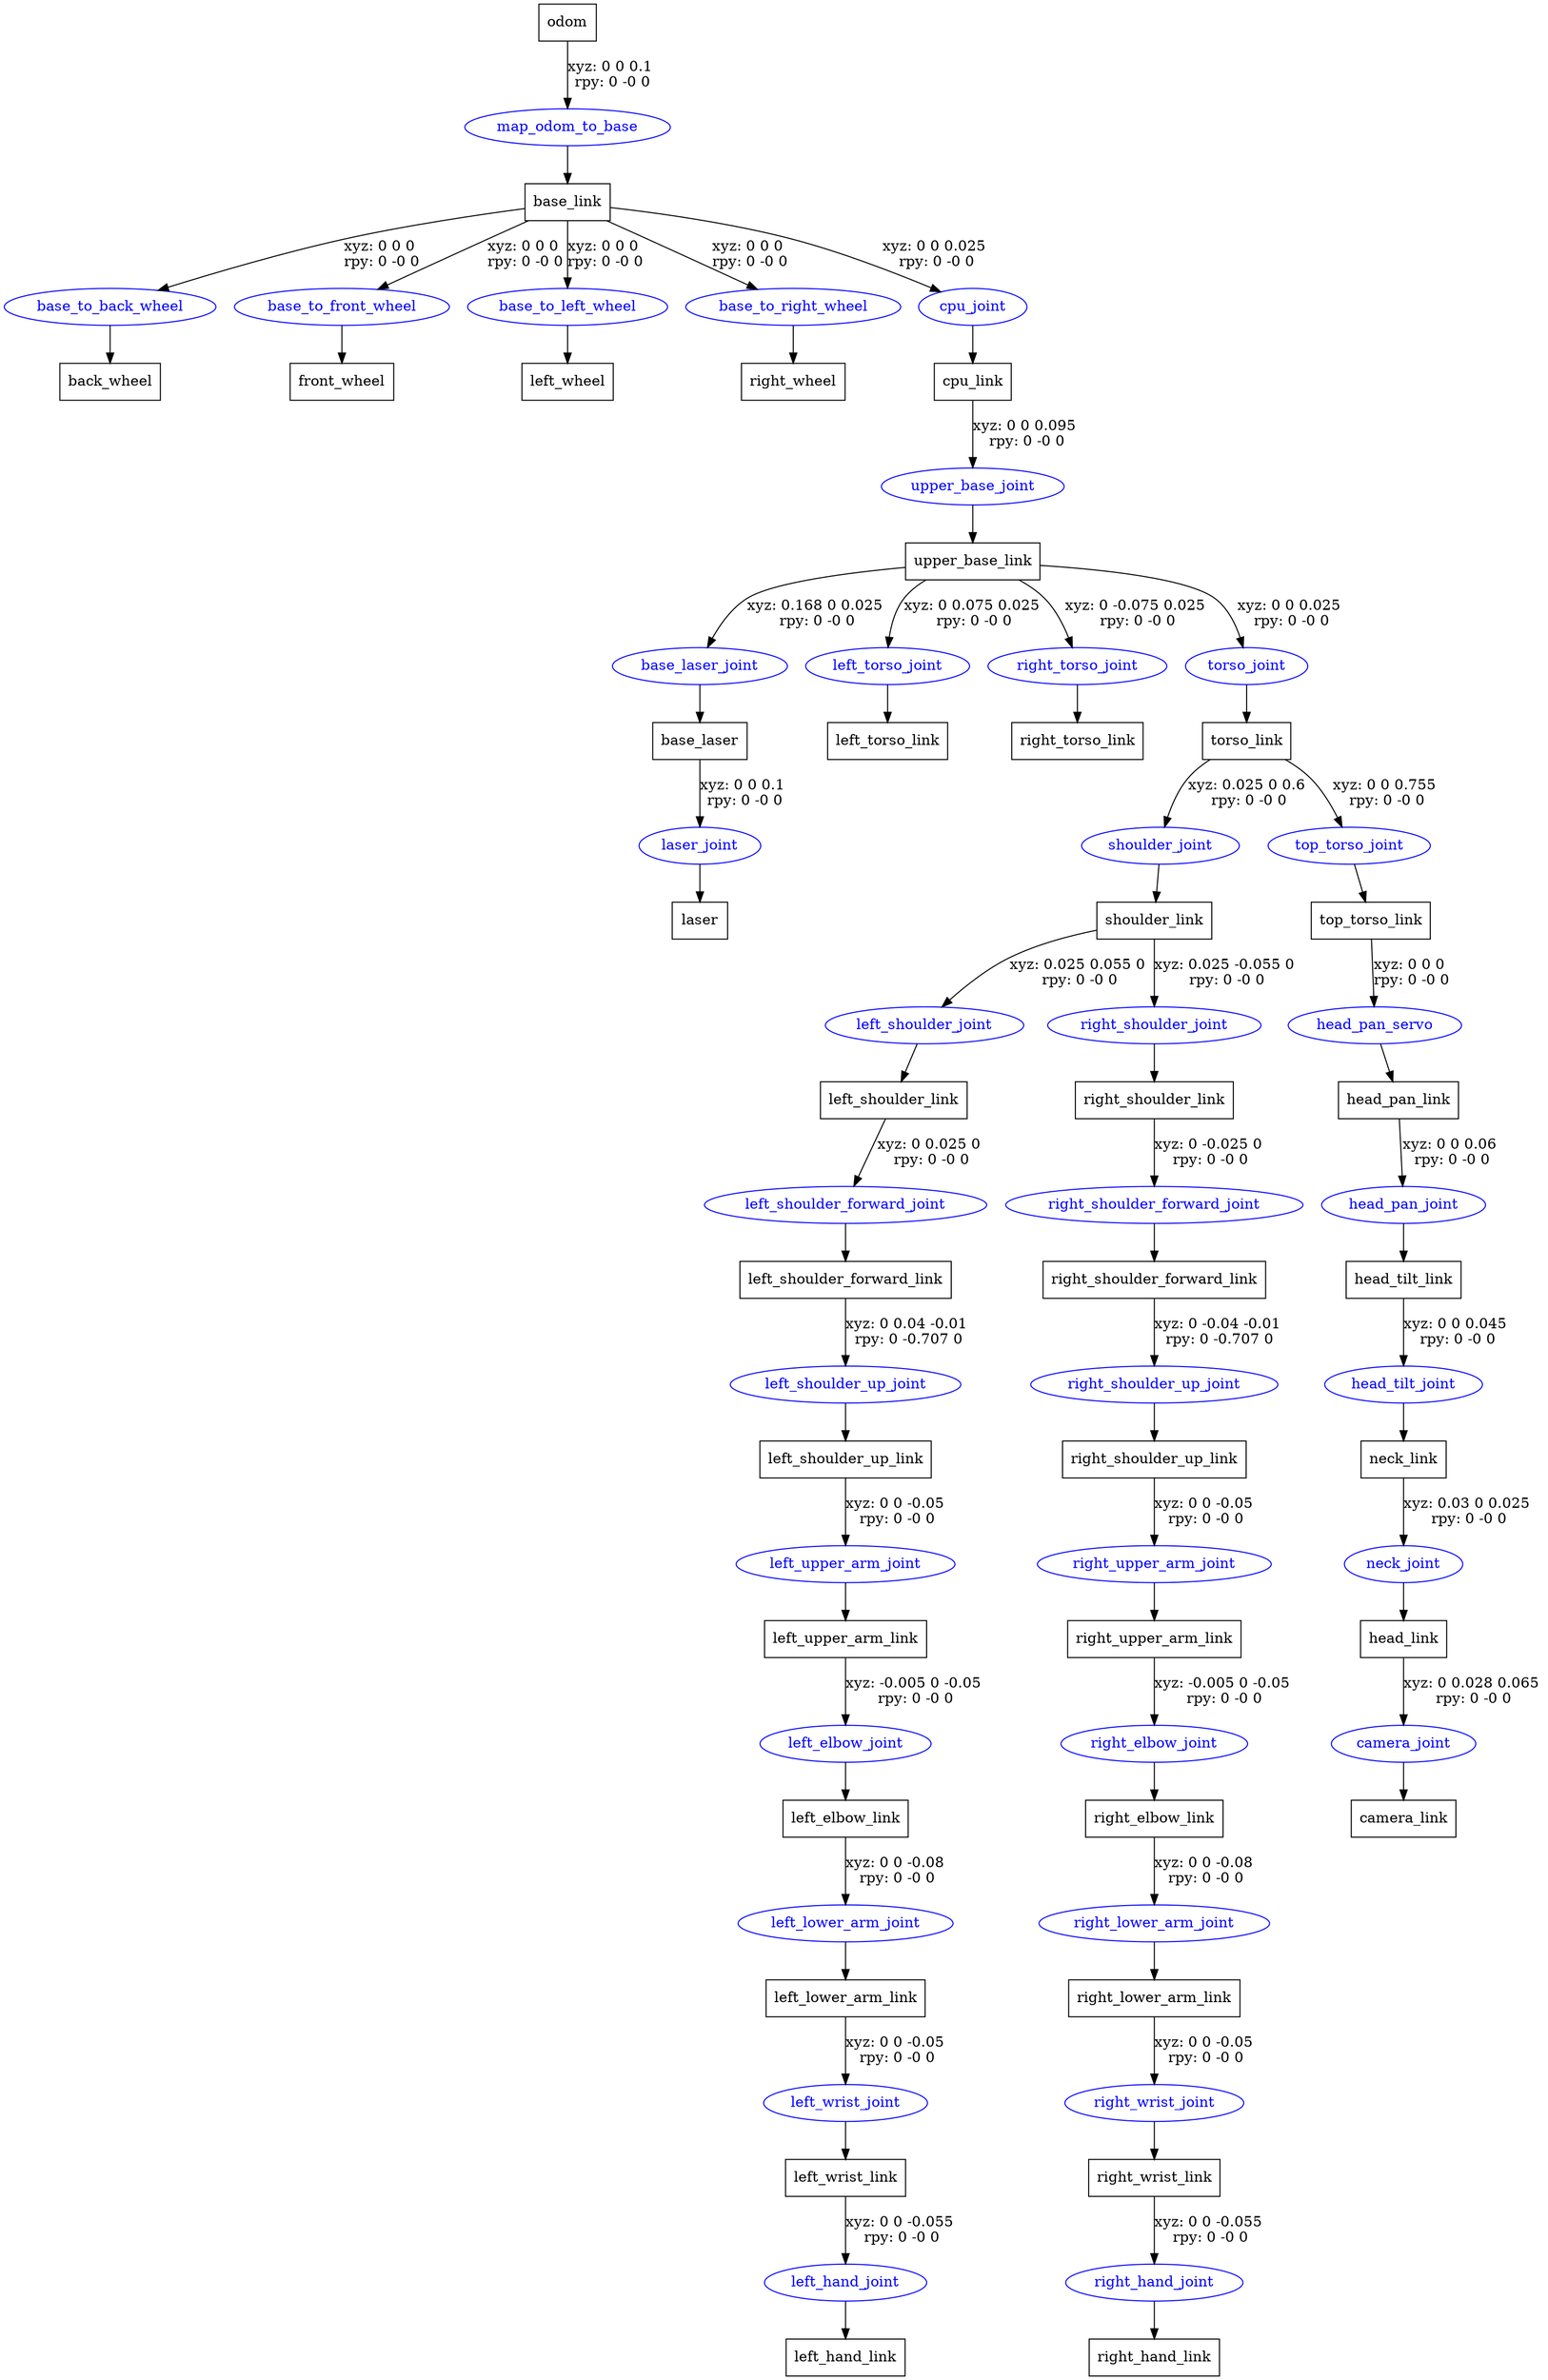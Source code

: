 digraph G {
node [shape=box];
"odom" [label="odom"];
"base_link" [label="base_link"];
"back_wheel" [label="back_wheel"];
"front_wheel" [label="front_wheel"];
"left_wheel" [label="left_wheel"];
"right_wheel" [label="right_wheel"];
"cpu_link" [label="cpu_link"];
"upper_base_link" [label="upper_base_link"];
"base_laser" [label="base_laser"];
"laser" [label="laser"];
"left_torso_link" [label="left_torso_link"];
"right_torso_link" [label="right_torso_link"];
"torso_link" [label="torso_link"];
"shoulder_link" [label="shoulder_link"];
"left_shoulder_link" [label="left_shoulder_link"];
"left_shoulder_forward_link" [label="left_shoulder_forward_link"];
"left_shoulder_up_link" [label="left_shoulder_up_link"];
"left_upper_arm_link" [label="left_upper_arm_link"];
"left_elbow_link" [label="left_elbow_link"];
"left_lower_arm_link" [label="left_lower_arm_link"];
"left_wrist_link" [label="left_wrist_link"];
"left_hand_link" [label="left_hand_link"];
"right_shoulder_link" [label="right_shoulder_link"];
"right_shoulder_forward_link" [label="right_shoulder_forward_link"];
"right_shoulder_up_link" [label="right_shoulder_up_link"];
"right_upper_arm_link" [label="right_upper_arm_link"];
"right_elbow_link" [label="right_elbow_link"];
"right_lower_arm_link" [label="right_lower_arm_link"];
"right_wrist_link" [label="right_wrist_link"];
"right_hand_link" [label="right_hand_link"];
"top_torso_link" [label="top_torso_link"];
"head_pan_link" [label="head_pan_link"];
"head_tilt_link" [label="head_tilt_link"];
"neck_link" [label="neck_link"];
"head_link" [label="head_link"];
"camera_link" [label="camera_link"];
node [shape=ellipse, color=blue, fontcolor=blue];
"odom" -> "map_odom_to_base" [label="xyz: 0 0 0.1 \nrpy: 0 -0 0"]
"map_odom_to_base" -> "base_link"
"base_link" -> "base_to_back_wheel" [label="xyz: 0 0 0 \nrpy: 0 -0 0"]
"base_to_back_wheel" -> "back_wheel"
"base_link" -> "base_to_front_wheel" [label="xyz: 0 0 0 \nrpy: 0 -0 0"]
"base_to_front_wheel" -> "front_wheel"
"base_link" -> "base_to_left_wheel" [label="xyz: 0 0 0 \nrpy: 0 -0 0"]
"base_to_left_wheel" -> "left_wheel"
"base_link" -> "base_to_right_wheel" [label="xyz: 0 0 0 \nrpy: 0 -0 0"]
"base_to_right_wheel" -> "right_wheel"
"base_link" -> "cpu_joint" [label="xyz: 0 0 0.025 \nrpy: 0 -0 0"]
"cpu_joint" -> "cpu_link"
"cpu_link" -> "upper_base_joint" [label="xyz: 0 0 0.095 \nrpy: 0 -0 0"]
"upper_base_joint" -> "upper_base_link"
"upper_base_link" -> "base_laser_joint" [label="xyz: 0.168 0 0.025 \nrpy: 0 -0 0"]
"base_laser_joint" -> "base_laser"
"base_laser" -> "laser_joint" [label="xyz: 0 0 0.1 \nrpy: 0 -0 0"]
"laser_joint" -> "laser"
"upper_base_link" -> "left_torso_joint" [label="xyz: 0 0.075 0.025 \nrpy: 0 -0 0"]
"left_torso_joint" -> "left_torso_link"
"upper_base_link" -> "right_torso_joint" [label="xyz: 0 -0.075 0.025 \nrpy: 0 -0 0"]
"right_torso_joint" -> "right_torso_link"
"upper_base_link" -> "torso_joint" [label="xyz: 0 0 0.025 \nrpy: 0 -0 0"]
"torso_joint" -> "torso_link"
"torso_link" -> "shoulder_joint" [label="xyz: 0.025 0 0.6 \nrpy: 0 -0 0"]
"shoulder_joint" -> "shoulder_link"
"shoulder_link" -> "left_shoulder_joint" [label="xyz: 0.025 0.055 0 \nrpy: 0 -0 0"]
"left_shoulder_joint" -> "left_shoulder_link"
"left_shoulder_link" -> "left_shoulder_forward_joint" [label="xyz: 0 0.025 0 \nrpy: 0 -0 0"]
"left_shoulder_forward_joint" -> "left_shoulder_forward_link"
"left_shoulder_forward_link" -> "left_shoulder_up_joint" [label="xyz: 0 0.04 -0.01 \nrpy: 0 -0.707 0"]
"left_shoulder_up_joint" -> "left_shoulder_up_link"
"left_shoulder_up_link" -> "left_upper_arm_joint" [label="xyz: 0 0 -0.05 \nrpy: 0 -0 0"]
"left_upper_arm_joint" -> "left_upper_arm_link"
"left_upper_arm_link" -> "left_elbow_joint" [label="xyz: -0.005 0 -0.05 \nrpy: 0 -0 0"]
"left_elbow_joint" -> "left_elbow_link"
"left_elbow_link" -> "left_lower_arm_joint" [label="xyz: 0 0 -0.08 \nrpy: 0 -0 0"]
"left_lower_arm_joint" -> "left_lower_arm_link"
"left_lower_arm_link" -> "left_wrist_joint" [label="xyz: 0 0 -0.05 \nrpy: 0 -0 0"]
"left_wrist_joint" -> "left_wrist_link"
"left_wrist_link" -> "left_hand_joint" [label="xyz: 0 0 -0.055 \nrpy: 0 -0 0"]
"left_hand_joint" -> "left_hand_link"
"shoulder_link" -> "right_shoulder_joint" [label="xyz: 0.025 -0.055 0 \nrpy: 0 -0 0"]
"right_shoulder_joint" -> "right_shoulder_link"
"right_shoulder_link" -> "right_shoulder_forward_joint" [label="xyz: 0 -0.025 0 \nrpy: 0 -0 0"]
"right_shoulder_forward_joint" -> "right_shoulder_forward_link"
"right_shoulder_forward_link" -> "right_shoulder_up_joint" [label="xyz: 0 -0.04 -0.01 \nrpy: 0 -0.707 0"]
"right_shoulder_up_joint" -> "right_shoulder_up_link"
"right_shoulder_up_link" -> "right_upper_arm_joint" [label="xyz: 0 0 -0.05 \nrpy: 0 -0 0"]
"right_upper_arm_joint" -> "right_upper_arm_link"
"right_upper_arm_link" -> "right_elbow_joint" [label="xyz: -0.005 0 -0.05 \nrpy: 0 -0 0"]
"right_elbow_joint" -> "right_elbow_link"
"right_elbow_link" -> "right_lower_arm_joint" [label="xyz: 0 0 -0.08 \nrpy: 0 -0 0"]
"right_lower_arm_joint" -> "right_lower_arm_link"
"right_lower_arm_link" -> "right_wrist_joint" [label="xyz: 0 0 -0.05 \nrpy: 0 -0 0"]
"right_wrist_joint" -> "right_wrist_link"
"right_wrist_link" -> "right_hand_joint" [label="xyz: 0 0 -0.055 \nrpy: 0 -0 0"]
"right_hand_joint" -> "right_hand_link"
"torso_link" -> "top_torso_joint" [label="xyz: 0 0 0.755 \nrpy: 0 -0 0"]
"top_torso_joint" -> "top_torso_link"
"top_torso_link" -> "head_pan_servo" [label="xyz: 0 0 0 \nrpy: 0 -0 0"]
"head_pan_servo" -> "head_pan_link"
"head_pan_link" -> "head_pan_joint" [label="xyz: 0 0 0.06 \nrpy: 0 -0 0"]
"head_pan_joint" -> "head_tilt_link"
"head_tilt_link" -> "head_tilt_joint" [label="xyz: 0 0 0.045 \nrpy: 0 -0 0"]
"head_tilt_joint" -> "neck_link"
"neck_link" -> "neck_joint" [label="xyz: 0.03 0 0.025 \nrpy: 0 -0 0"]
"neck_joint" -> "head_link"
"head_link" -> "camera_joint" [label="xyz: 0 0.028 0.065 \nrpy: 0 -0 0"]
"camera_joint" -> "camera_link"
}

